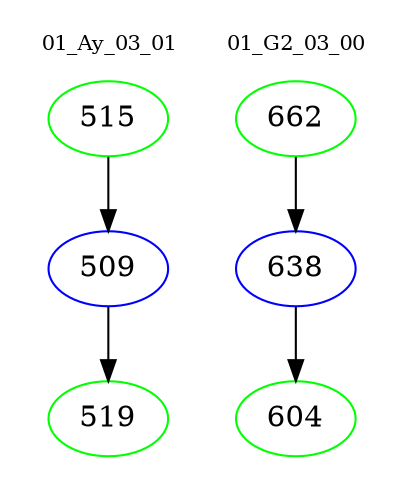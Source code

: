 digraph{
subgraph cluster_0 {
color = white
label = "01_Ay_03_01";
fontsize=10;
T0_515 [label="515", color="green"]
T0_515 -> T0_509 [color="black"]
T0_509 [label="509", color="blue"]
T0_509 -> T0_519 [color="black"]
T0_519 [label="519", color="green"]
}
subgraph cluster_1 {
color = white
label = "01_G2_03_00";
fontsize=10;
T1_662 [label="662", color="green"]
T1_662 -> T1_638 [color="black"]
T1_638 [label="638", color="blue"]
T1_638 -> T1_604 [color="black"]
T1_604 [label="604", color="green"]
}
}
